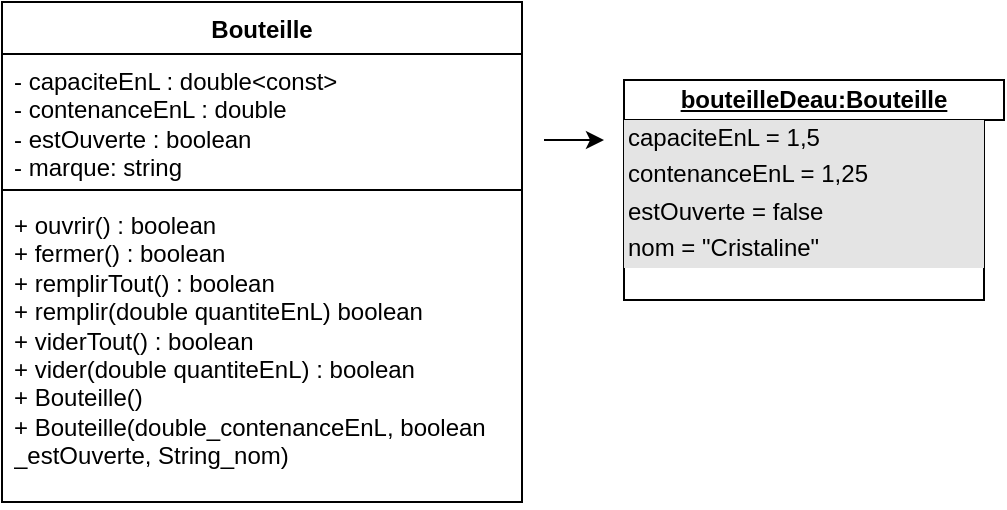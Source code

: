 <mxfile version="21.6.5" type="device">
  <diagram name="Page-1" id="y8iQO0ystdH8mPuhhtp-">
    <mxGraphModel dx="758" dy="828" grid="1" gridSize="10" guides="1" tooltips="1" connect="1" arrows="1" fold="1" page="1" pageScale="1" pageWidth="827" pageHeight="1169" math="0" shadow="0">
      <root>
        <mxCell id="0" />
        <mxCell id="1" parent="0" />
        <mxCell id="KuroobSc8qhje58qCRhM-1" value="Bouteille" style="swimlane;fontStyle=1;align=center;verticalAlign=top;childLayout=stackLayout;horizontal=1;startSize=26;horizontalStack=0;resizeParent=1;resizeParentMax=0;resizeLast=0;collapsible=1;marginBottom=0;whiteSpace=wrap;html=1;" parent="1" vertex="1">
          <mxGeometry x="119" y="41" width="260" height="250" as="geometry" />
        </mxCell>
        <mxCell id="KuroobSc8qhje58qCRhM-2" value="- capaciteEnL : double&amp;lt;const&amp;gt;&lt;br&gt;- contenanceEnL : double&lt;br&gt;- estOuverte : boolean&lt;br&gt;- marque: string" style="text;strokeColor=none;fillColor=none;align=left;verticalAlign=top;spacingLeft=4;spacingRight=4;overflow=hidden;rotatable=0;points=[[0,0.5],[1,0.5]];portConstraint=eastwest;whiteSpace=wrap;html=1;" parent="KuroobSc8qhje58qCRhM-1" vertex="1">
          <mxGeometry y="26" width="260" height="64" as="geometry" />
        </mxCell>
        <mxCell id="KuroobSc8qhje58qCRhM-3" value="" style="line;strokeWidth=1;fillColor=none;align=left;verticalAlign=middle;spacingTop=-1;spacingLeft=3;spacingRight=3;rotatable=0;labelPosition=right;points=[];portConstraint=eastwest;strokeColor=inherit;" parent="KuroobSc8qhje58qCRhM-1" vertex="1">
          <mxGeometry y="90" width="260" height="8" as="geometry" />
        </mxCell>
        <mxCell id="KuroobSc8qhje58qCRhM-4" value="+ ouvrir() : boolean&lt;br&gt;+ fermer() : boolean&lt;br&gt;+ remplirTout() : boolean&lt;br&gt;+ remplir(double quantiteEnL) boolean&lt;br&gt;+ viderTout() : boolean&lt;br&gt;+ vider(double quantiteEnL) : boolean&lt;br&gt;+ Bouteille()&lt;br&gt;+ Bouteille(double_contenanceEnL, boolean&lt;br&gt;_estOuverte, String_nom)" style="text;strokeColor=none;fillColor=none;align=left;verticalAlign=top;spacingLeft=4;spacingRight=4;overflow=hidden;rotatable=0;points=[[0,0.5],[1,0.5]];portConstraint=eastwest;whiteSpace=wrap;html=1;" parent="KuroobSc8qhje58qCRhM-1" vertex="1">
          <mxGeometry y="98" width="260" height="152" as="geometry" />
        </mxCell>
        <mxCell id="WRiCCvtNNH3mj4T9hAHX-44" value="&lt;u&gt;&lt;b&gt;bouteilleDeau:Bouteille&lt;/b&gt;&lt;/u&gt;" style="html=1;whiteSpace=wrap;" parent="1" vertex="1">
          <mxGeometry x="430" y="80" width="190" height="20" as="geometry" />
        </mxCell>
        <mxCell id="WRiCCvtNNH3mj4T9hAHX-45" value="&lt;div style=&quot;box-sizing:border-box;width:100%;background:#e4e4e4;padding:2px;&quot;&gt;capaciteEnL = 1,5&lt;/div&gt;&lt;div style=&quot;box-sizing:border-box;width:100%;background:#e4e4e4;padding:2px;&quot;&gt;contenanceEnL = 1,25&lt;/div&gt;&lt;div style=&quot;box-sizing:border-box;width:100%;background:#e4e4e4;padding:2px;&quot;&gt;estOuverte = false&lt;/div&gt;&lt;div style=&quot;box-sizing:border-box;width:100%;background:#e4e4e4;padding:2px;&quot;&gt;nom = &quot;Cristaline&quot;&lt;/div&gt;" style="verticalAlign=top;align=left;overflow=fill;html=1;whiteSpace=wrap;" parent="1" vertex="1">
          <mxGeometry x="430" y="100" width="180" height="90" as="geometry" />
        </mxCell>
        <mxCell id="WRiCCvtNNH3mj4T9hAHX-46" value="" style="endArrow=classic;html=1;rounded=0;" parent="1" edge="1">
          <mxGeometry width="50" height="50" relative="1" as="geometry">
            <mxPoint x="390" y="110" as="sourcePoint" />
            <mxPoint x="420" y="110" as="targetPoint" />
          </mxGeometry>
        </mxCell>
      </root>
    </mxGraphModel>
  </diagram>
</mxfile>

